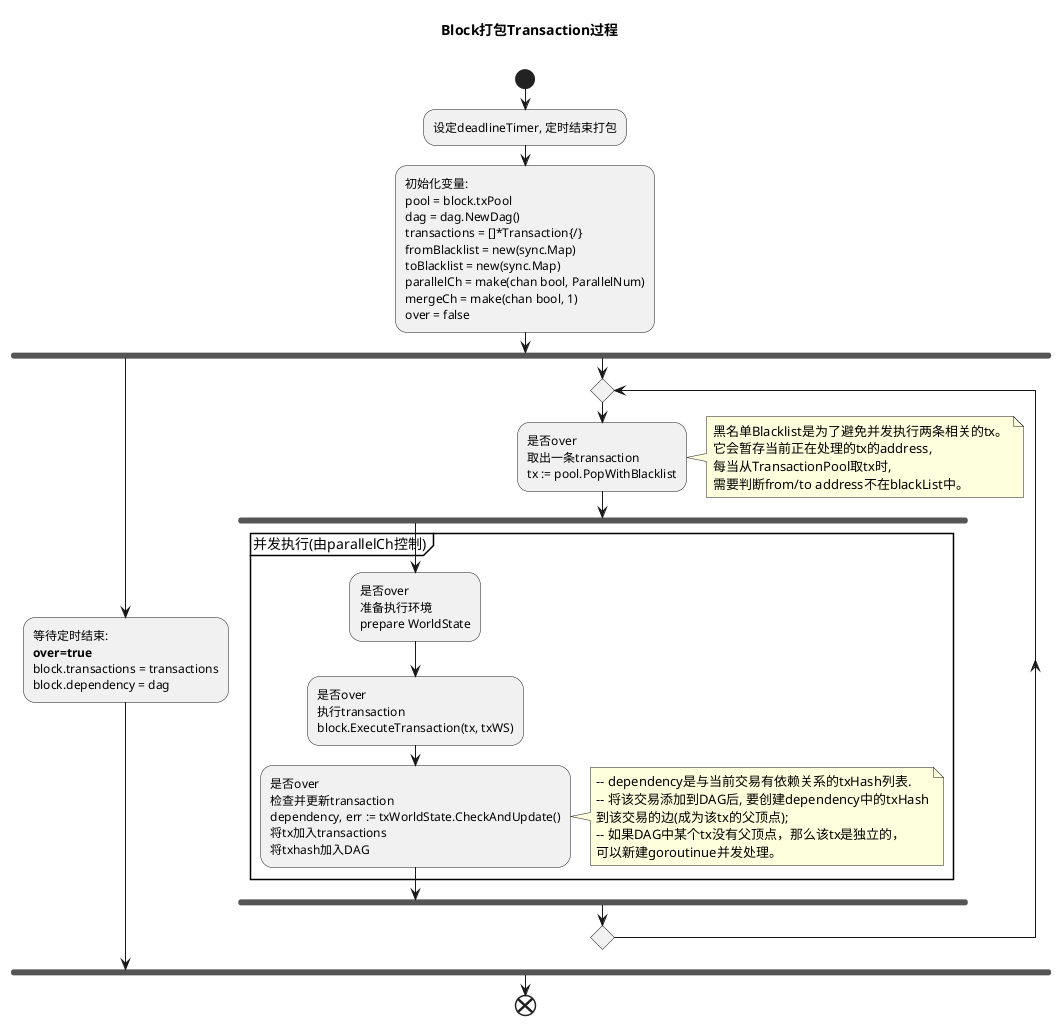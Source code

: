 
@startuml
title: Block打包Transaction过程\n

start;
:设定deadlineTimer, 定时结束打包;

:初始化变量:
pool = block.txPool
dag = dag.NewDag()
transactions = []*Transaction{/}
fromBlacklist = new(sync.Map)
toBlacklist = new(sync.Map)
parallelCh = make(chan bool, ParallelNum)
mergeCh = make(chan bool, 1)
over = false;

fork
    :等待定时结束:
    <b>over=true
    block.transactions = transactions
    block.dependency = dag;

fork again
    repeat
        :是否over
        取出一条transaction
        tx := pool.PopWithBlacklist;
            note right
            黑名单Blacklist是为了避免并发执行两条相关的tx。
            它会暂存当前正在处理的tx的address,
            每当从TransactionPool取tx时,
            需要判断from/to address不在blackList中。
            end note

        fork
        partition 并发执行(由parallelCh控制) {
            :是否over
            准备执行环境
            prepare WorldState;

            :是否over
            执行transaction
            block.ExecuteTransaction(tx, txWS);

            :是否over
            检查并更新transaction
			         dependency, err := txWorldState.CheckAndUpdate()
            将tx加入transactions
            将txhash加入DAG;
            note right
            -- dependency是与当前交易有依赖关系的txHash列表.
            -- 将该交易添加到DAG后, 要创建dependency中的txHash
            到该交易的边(成为该tx的父顶点);
            -- 如果DAG中某个tx没有父顶点，那么该tx是独立的，
            可以新建goroutinue并发处理。
            end note

        }
        fork end
    repeat while()

    detach

fork end
end

@enduml